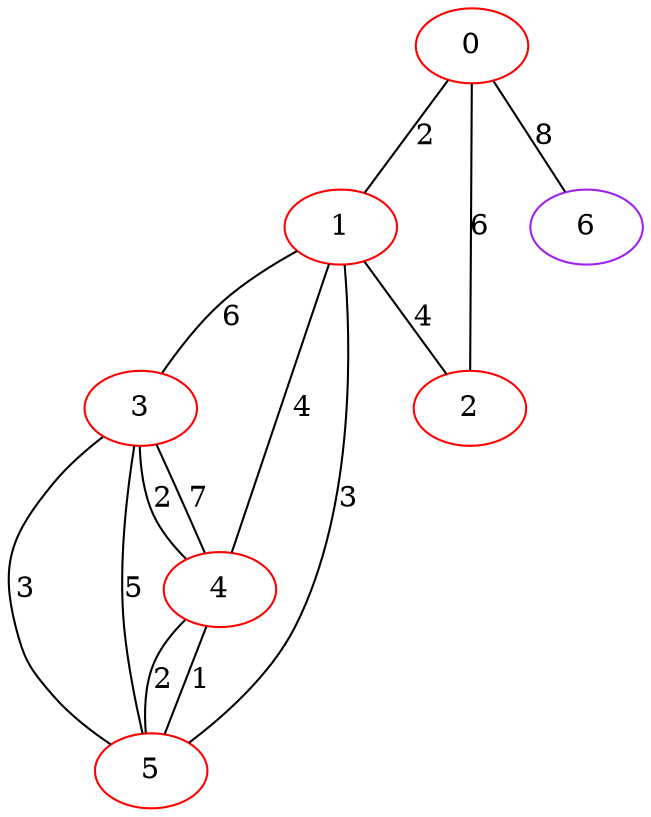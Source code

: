 graph "" {
0 [color=red, weight=1];
1 [color=red, weight=1];
2 [color=red, weight=1];
3 [color=red, weight=1];
4 [color=red, weight=1];
5 [color=red, weight=1];
6 [color=purple, weight=4];
0 -- 1  [key=0, label=2];
0 -- 2  [key=0, label=6];
0 -- 6  [key=0, label=8];
1 -- 2  [key=0, label=4];
1 -- 3  [key=0, label=6];
1 -- 4  [key=0, label=4];
1 -- 5  [key=0, label=3];
3 -- 4  [key=0, label=2];
3 -- 4  [key=1, label=7];
3 -- 5  [key=0, label=3];
3 -- 5  [key=1, label=5];
4 -- 5  [key=0, label=1];
4 -- 5  [key=1, label=2];
}
